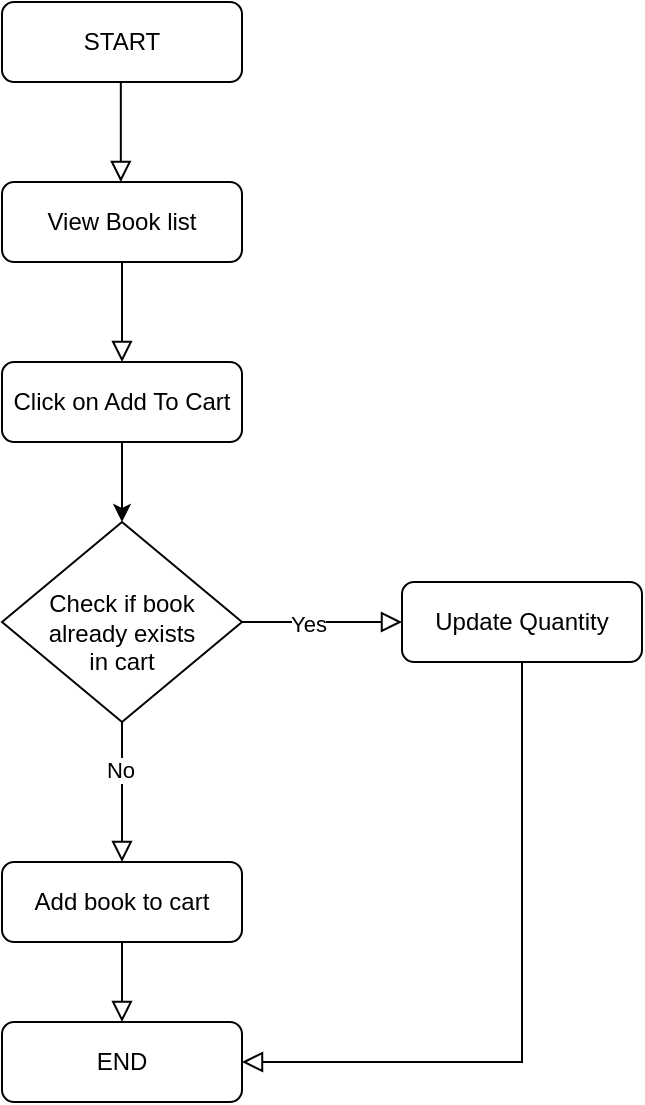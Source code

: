 <mxfile version="22.0.2" type="device">
  <diagram name="Page-1" id="v-ds1fqpGgymlX0E9Gmf">
    <mxGraphModel dx="1276" dy="1464" grid="1" gridSize="10" guides="1" tooltips="1" connect="1" arrows="1" fold="1" page="1" pageScale="1" pageWidth="1100" pageHeight="850" math="0" shadow="0">
      <root>
        <mxCell id="0" />
        <mxCell id="1" parent="0" />
        <mxCell id="L2EAsjplqa3css2RTPwh-2" value="View Book list" style="rounded=1;whiteSpace=wrap;html=1;fontSize=12;glass=0;strokeWidth=1;shadow=0;" parent="1" vertex="1">
          <mxGeometry x="160" y="10" width="120" height="40" as="geometry" />
        </mxCell>
        <mxCell id="L2EAsjplqa3css2RTPwh-3" value="START" style="rounded=1;whiteSpace=wrap;html=1;fontSize=12;glass=0;strokeWidth=1;shadow=0;" parent="1" vertex="1">
          <mxGeometry x="160" y="-80" width="120" height="40" as="geometry" />
        </mxCell>
        <mxCell id="L2EAsjplqa3css2RTPwh-4" value="" style="rounded=0;html=1;jettySize=auto;orthogonalLoop=1;fontSize=11;endArrow=block;endFill=0;endSize=8;strokeWidth=1;shadow=0;labelBackgroundColor=none;edgeStyle=orthogonalEdgeStyle;" parent="1" edge="1">
          <mxGeometry relative="1" as="geometry">
            <mxPoint x="219.41" y="-40" as="sourcePoint" />
            <mxPoint x="219.41" y="10" as="targetPoint" />
          </mxGeometry>
        </mxCell>
        <mxCell id="L2EAsjplqa3css2RTPwh-6" value="Update Quantity" style="rounded=1;whiteSpace=wrap;html=1;fontSize=12;glass=0;strokeWidth=1;shadow=0;" parent="1" vertex="1">
          <mxGeometry x="360" y="210" width="120" height="40" as="geometry" />
        </mxCell>
        <mxCell id="L2EAsjplqa3css2RTPwh-7" value="END" style="rounded=1;whiteSpace=wrap;html=1;fontSize=12;glass=0;strokeWidth=1;shadow=0;" parent="1" vertex="1">
          <mxGeometry x="160" y="430" width="120" height="40" as="geometry" />
        </mxCell>
        <mxCell id="L2EAsjplqa3css2RTPwh-8" value="" style="rounded=0;html=1;jettySize=auto;orthogonalLoop=1;fontSize=11;endArrow=block;endFill=0;endSize=8;strokeWidth=1;shadow=0;labelBackgroundColor=none;edgeStyle=orthogonalEdgeStyle;exitX=0.5;exitY=1;exitDx=0;exitDy=0;entryX=0.5;entryY=0;entryDx=0;entryDy=0;" parent="1" source="L2EAsjplqa3css2RTPwh-5" target="L2EAsjplqa3css2RTPwh-7" edge="1">
          <mxGeometry relative="1" as="geometry">
            <mxPoint x="219.82" y="500" as="sourcePoint" />
            <mxPoint x="219.41" y="540" as="targetPoint" />
          </mxGeometry>
        </mxCell>
        <mxCell id="L2EAsjplqa3css2RTPwh-9" value="&lt;br&gt;Check if book already exists&lt;br&gt;in cart" style="rhombus;whiteSpace=wrap;html=1;shadow=0;fontFamily=Helvetica;fontSize=12;align=center;strokeWidth=1;spacing=6;spacingTop=-4;" parent="1" vertex="1">
          <mxGeometry x="160" y="180" width="120" height="100" as="geometry" />
        </mxCell>
        <mxCell id="L2EAsjplqa3css2RTPwh-10" value="" style="rounded=0;html=1;jettySize=auto;orthogonalLoop=1;fontSize=11;endArrow=block;endFill=0;endSize=8;strokeWidth=1;shadow=0;labelBackgroundColor=none;edgeStyle=orthogonalEdgeStyle;exitX=1;exitY=0.5;exitDx=0;exitDy=0;entryX=0;entryY=0.5;entryDx=0;entryDy=0;" parent="1" source="L2EAsjplqa3css2RTPwh-9" target="L2EAsjplqa3css2RTPwh-6" edge="1">
          <mxGeometry x="0.333" y="20" relative="1" as="geometry">
            <mxPoint as="offset" />
            <mxPoint x="320" y="340" as="sourcePoint" />
            <mxPoint x="320" y="410" as="targetPoint" />
          </mxGeometry>
        </mxCell>
        <mxCell id="L2EAsjplqa3css2RTPwh-11" value="Yes" style="edgeLabel;html=1;align=center;verticalAlign=middle;resizable=0;points=[];" parent="L2EAsjplqa3css2RTPwh-10" vertex="1" connectable="0">
          <mxGeometry x="-0.32" y="-2" relative="1" as="geometry">
            <mxPoint x="6" y="-1" as="offset" />
          </mxGeometry>
        </mxCell>
        <mxCell id="L2EAsjplqa3css2RTPwh-16" value="" style="rounded=0;html=1;jettySize=auto;orthogonalLoop=1;fontSize=11;endArrow=block;endFill=0;endSize=8;strokeWidth=1;shadow=0;labelBackgroundColor=none;edgeStyle=orthogonalEdgeStyle;" parent="1" source="L2EAsjplqa3css2RTPwh-2" target="L2EAsjplqa3css2RTPwh-17" edge="1">
          <mxGeometry relative="1" as="geometry">
            <mxPoint x="220" y="50" as="sourcePoint" />
            <mxPoint x="220" y="170" as="targetPoint" />
          </mxGeometry>
        </mxCell>
        <mxCell id="L2EAsjplqa3css2RTPwh-24" style="edgeStyle=orthogonalEdgeStyle;rounded=0;orthogonalLoop=1;jettySize=auto;html=1;entryX=0.5;entryY=0;entryDx=0;entryDy=0;" parent="1" source="L2EAsjplqa3css2RTPwh-17" target="L2EAsjplqa3css2RTPwh-9" edge="1">
          <mxGeometry relative="1" as="geometry" />
        </mxCell>
        <mxCell id="L2EAsjplqa3css2RTPwh-17" value="Click on Add To Cart" style="rounded=1;whiteSpace=wrap;html=1;fontSize=12;glass=0;strokeWidth=1;shadow=0;" parent="1" vertex="1">
          <mxGeometry x="160" y="100" width="120" height="40" as="geometry" />
        </mxCell>
        <mxCell id="L2EAsjplqa3css2RTPwh-21" value="" style="rounded=0;html=1;jettySize=auto;orthogonalLoop=1;fontSize=11;endArrow=block;endFill=0;endSize=8;strokeWidth=1;shadow=0;labelBackgroundColor=none;edgeStyle=orthogonalEdgeStyle;exitX=0.5;exitY=1;exitDx=0;exitDy=0;entryX=1;entryY=0.5;entryDx=0;entryDy=0;" parent="1" source="L2EAsjplqa3css2RTPwh-6" target="L2EAsjplqa3css2RTPwh-7" edge="1">
          <mxGeometry relative="1" as="geometry">
            <mxPoint x="459.71" y="370" as="sourcePoint" />
            <mxPoint x="460" y="420" as="targetPoint" />
          </mxGeometry>
        </mxCell>
        <mxCell id="L2EAsjplqa3css2RTPwh-25" value="" style="rounded=0;html=1;jettySize=auto;orthogonalLoop=1;fontSize=11;endArrow=block;endFill=0;endSize=8;strokeWidth=1;shadow=0;labelBackgroundColor=none;edgeStyle=orthogonalEdgeStyle;exitX=0.5;exitY=1;exitDx=0;exitDy=0;" parent="1" source="L2EAsjplqa3css2RTPwh-9" target="L2EAsjplqa3css2RTPwh-5" edge="1">
          <mxGeometry x="0.333" y="20" relative="1" as="geometry">
            <mxPoint as="offset" />
            <mxPoint x="220" y="280" as="sourcePoint" />
            <mxPoint x="219.71" y="450" as="targetPoint" />
          </mxGeometry>
        </mxCell>
        <mxCell id="L2EAsjplqa3css2RTPwh-26" value="No" style="edgeLabel;html=1;align=center;verticalAlign=middle;resizable=0;points=[];" parent="L2EAsjplqa3css2RTPwh-25" vertex="1" connectable="0">
          <mxGeometry x="-0.32" y="-2" relative="1" as="geometry">
            <mxPoint x="1" as="offset" />
          </mxGeometry>
        </mxCell>
        <mxCell id="L2EAsjplqa3css2RTPwh-5" value="Add book to cart" style="rounded=1;whiteSpace=wrap;html=1;fontSize=12;glass=0;strokeWidth=1;shadow=0;" parent="1" vertex="1">
          <mxGeometry x="160" y="350" width="120" height="40" as="geometry" />
        </mxCell>
      </root>
    </mxGraphModel>
  </diagram>
</mxfile>
